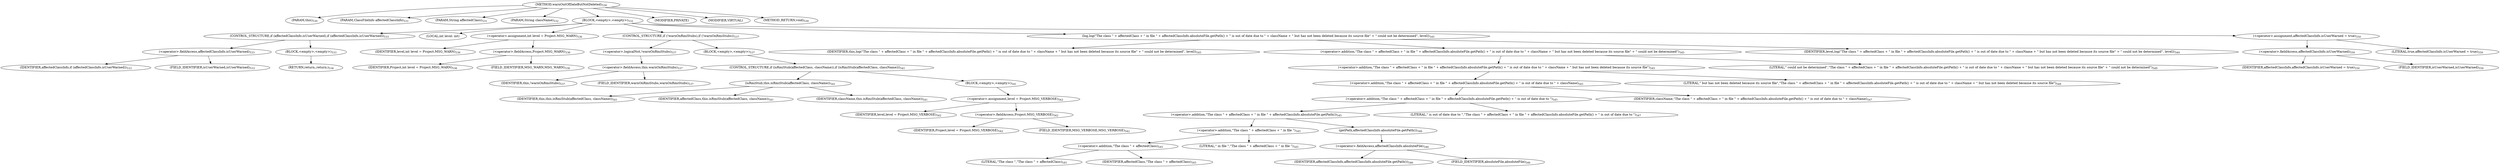 digraph "warnOutOfDateButNotDeleted" {  
"1318" [label = <(METHOD,warnOutOfDateButNotDeleted)<SUB>530</SUB>> ]
"72" [label = <(PARAM,this)<SUB>530</SUB>> ]
"1319" [label = <(PARAM,ClassFileInfo affectedClassInfo)<SUB>531</SUB>> ]
"1320" [label = <(PARAM,String affectedClass)<SUB>531</SUB>> ]
"1321" [label = <(PARAM,String className)<SUB>532</SUB>> ]
"1322" [label = <(BLOCK,&lt;empty&gt;,&lt;empty&gt;)<SUB>532</SUB>> ]
"1323" [label = <(CONTROL_STRUCTURE,if (affectedClassInfo.isUserWarned),if (affectedClassInfo.isUserWarned))<SUB>533</SUB>> ]
"1324" [label = <(&lt;operator&gt;.fieldAccess,affectedClassInfo.isUserWarned)<SUB>533</SUB>> ]
"1325" [label = <(IDENTIFIER,affectedClassInfo,if (affectedClassInfo.isUserWarned))<SUB>533</SUB>> ]
"1326" [label = <(FIELD_IDENTIFIER,isUserWarned,isUserWarned)<SUB>533</SUB>> ]
"1327" [label = <(BLOCK,&lt;empty&gt;,&lt;empty&gt;)<SUB>533</SUB>> ]
"1328" [label = <(RETURN,return;,return;)<SUB>534</SUB>> ]
"1329" [label = <(LOCAL,int level: int)> ]
"1330" [label = <(&lt;operator&gt;.assignment,int level = Project.MSG_WARN)<SUB>536</SUB>> ]
"1331" [label = <(IDENTIFIER,level,int level = Project.MSG_WARN)<SUB>536</SUB>> ]
"1332" [label = <(&lt;operator&gt;.fieldAccess,Project.MSG_WARN)<SUB>536</SUB>> ]
"1333" [label = <(IDENTIFIER,Project,int level = Project.MSG_WARN)<SUB>536</SUB>> ]
"1334" [label = <(FIELD_IDENTIFIER,MSG_WARN,MSG_WARN)<SUB>536</SUB>> ]
"1335" [label = <(CONTROL_STRUCTURE,if (!warnOnRmiStubs),if (!warnOnRmiStubs))<SUB>537</SUB>> ]
"1336" [label = <(&lt;operator&gt;.logicalNot,!warnOnRmiStubs)<SUB>537</SUB>> ]
"1337" [label = <(&lt;operator&gt;.fieldAccess,this.warnOnRmiStubs)<SUB>537</SUB>> ]
"1338" [label = <(IDENTIFIER,this,!warnOnRmiStubs)<SUB>537</SUB>> ]
"1339" [label = <(FIELD_IDENTIFIER,warnOnRmiStubs,warnOnRmiStubs)<SUB>537</SUB>> ]
"1340" [label = <(BLOCK,&lt;empty&gt;,&lt;empty&gt;)<SUB>537</SUB>> ]
"1341" [label = <(CONTROL_STRUCTURE,if (isRmiStub(affectedClass, className)),if (isRmiStub(affectedClass, className)))<SUB>541</SUB>> ]
"1342" [label = <(isRmiStub,this.isRmiStub(affectedClass, className))<SUB>541</SUB>> ]
"71" [label = <(IDENTIFIER,this,this.isRmiStub(affectedClass, className))<SUB>541</SUB>> ]
"1343" [label = <(IDENTIFIER,affectedClass,this.isRmiStub(affectedClass, className))<SUB>541</SUB>> ]
"1344" [label = <(IDENTIFIER,className,this.isRmiStub(affectedClass, className))<SUB>541</SUB>> ]
"1345" [label = <(BLOCK,&lt;empty&gt;,&lt;empty&gt;)<SUB>541</SUB>> ]
"1346" [label = <(&lt;operator&gt;.assignment,level = Project.MSG_VERBOSE)<SUB>542</SUB>> ]
"1347" [label = <(IDENTIFIER,level,level = Project.MSG_VERBOSE)<SUB>542</SUB>> ]
"1348" [label = <(&lt;operator&gt;.fieldAccess,Project.MSG_VERBOSE)<SUB>542</SUB>> ]
"1349" [label = <(IDENTIFIER,Project,level = Project.MSG_VERBOSE)<SUB>542</SUB>> ]
"1350" [label = <(FIELD_IDENTIFIER,MSG_VERBOSE,MSG_VERBOSE)<SUB>542</SUB>> ]
"1351" [label = <(log,log(&quot;The class &quot; + affectedClass + &quot; in file &quot; + affectedClassInfo.absoluteFile.getPath() + &quot; is out of date due to &quot; + className + &quot; but has not been deleted because its source file&quot; + &quot; could not be determined&quot;, level))<SUB>545</SUB>> ]
"73" [label = <(IDENTIFIER,this,log(&quot;The class &quot; + affectedClass + &quot; in file &quot; + affectedClassInfo.absoluteFile.getPath() + &quot; is out of date due to &quot; + className + &quot; but has not been deleted because its source file&quot; + &quot; could not be determined&quot;, level))<SUB>545</SUB>> ]
"1352" [label = <(&lt;operator&gt;.addition,&quot;The class &quot; + affectedClass + &quot; in file &quot; + affectedClassInfo.absoluteFile.getPath() + &quot; is out of date due to &quot; + className + &quot; but has not been deleted because its source file&quot; + &quot; could not be determined&quot;)<SUB>545</SUB>> ]
"1353" [label = <(&lt;operator&gt;.addition,&quot;The class &quot; + affectedClass + &quot; in file &quot; + affectedClassInfo.absoluteFile.getPath() + &quot; is out of date due to &quot; + className + &quot; but has not been deleted because its source file&quot;)<SUB>545</SUB>> ]
"1354" [label = <(&lt;operator&gt;.addition,&quot;The class &quot; + affectedClass + &quot; in file &quot; + affectedClassInfo.absoluteFile.getPath() + &quot; is out of date due to &quot; + className)<SUB>545</SUB>> ]
"1355" [label = <(&lt;operator&gt;.addition,&quot;The class &quot; + affectedClass + &quot; in file &quot; + affectedClassInfo.absoluteFile.getPath() + &quot; is out of date due to &quot;)<SUB>545</SUB>> ]
"1356" [label = <(&lt;operator&gt;.addition,&quot;The class &quot; + affectedClass + &quot; in file &quot; + affectedClassInfo.absoluteFile.getPath())<SUB>545</SUB>> ]
"1357" [label = <(&lt;operator&gt;.addition,&quot;The class &quot; + affectedClass + &quot; in file &quot;)<SUB>545</SUB>> ]
"1358" [label = <(&lt;operator&gt;.addition,&quot;The class &quot; + affectedClass)<SUB>545</SUB>> ]
"1359" [label = <(LITERAL,&quot;The class &quot;,&quot;The class &quot; + affectedClass)<SUB>545</SUB>> ]
"1360" [label = <(IDENTIFIER,affectedClass,&quot;The class &quot; + affectedClass)<SUB>545</SUB>> ]
"1361" [label = <(LITERAL,&quot; in file &quot;,&quot;The class &quot; + affectedClass + &quot; in file &quot;)<SUB>545</SUB>> ]
"1362" [label = <(getPath,affectedClassInfo.absoluteFile.getPath())<SUB>546</SUB>> ]
"1363" [label = <(&lt;operator&gt;.fieldAccess,affectedClassInfo.absoluteFile)<SUB>546</SUB>> ]
"1364" [label = <(IDENTIFIER,affectedClassInfo,affectedClassInfo.absoluteFile.getPath())<SUB>546</SUB>> ]
"1365" [label = <(FIELD_IDENTIFIER,absoluteFile,absoluteFile)<SUB>546</SUB>> ]
"1366" [label = <(LITERAL,&quot; is out of date due to &quot;,&quot;The class &quot; + affectedClass + &quot; in file &quot; + affectedClassInfo.absoluteFile.getPath() + &quot; is out of date due to &quot;)<SUB>547</SUB>> ]
"1367" [label = <(IDENTIFIER,className,&quot;The class &quot; + affectedClass + &quot; in file &quot; + affectedClassInfo.absoluteFile.getPath() + &quot; is out of date due to &quot; + className)<SUB>547</SUB>> ]
"1368" [label = <(LITERAL,&quot; but has not been deleted because its source file&quot;,&quot;The class &quot; + affectedClass + &quot; in file &quot; + affectedClassInfo.absoluteFile.getPath() + &quot; is out of date due to &quot; + className + &quot; but has not been deleted because its source file&quot;)<SUB>548</SUB>> ]
"1369" [label = <(LITERAL,&quot; could not be determined&quot;,&quot;The class &quot; + affectedClass + &quot; in file &quot; + affectedClassInfo.absoluteFile.getPath() + &quot; is out of date due to &quot; + className + &quot; but has not been deleted because its source file&quot; + &quot; could not be determined&quot;)<SUB>549</SUB>> ]
"1370" [label = <(IDENTIFIER,level,log(&quot;The class &quot; + affectedClass + &quot; in file &quot; + affectedClassInfo.absoluteFile.getPath() + &quot; is out of date due to &quot; + className + &quot; but has not been deleted because its source file&quot; + &quot; could not be determined&quot;, level))<SUB>549</SUB>> ]
"1371" [label = <(&lt;operator&gt;.assignment,affectedClassInfo.isUserWarned = true)<SUB>550</SUB>> ]
"1372" [label = <(&lt;operator&gt;.fieldAccess,affectedClassInfo.isUserWarned)<SUB>550</SUB>> ]
"1373" [label = <(IDENTIFIER,affectedClassInfo,affectedClassInfo.isUserWarned = true)<SUB>550</SUB>> ]
"1374" [label = <(FIELD_IDENTIFIER,isUserWarned,isUserWarned)<SUB>550</SUB>> ]
"1375" [label = <(LITERAL,true,affectedClassInfo.isUserWarned = true)<SUB>550</SUB>> ]
"1376" [label = <(MODIFIER,PRIVATE)> ]
"1377" [label = <(MODIFIER,VIRTUAL)> ]
"1378" [label = <(METHOD_RETURN,void)<SUB>530</SUB>> ]
  "1318" -> "72" 
  "1318" -> "1319" 
  "1318" -> "1320" 
  "1318" -> "1321" 
  "1318" -> "1322" 
  "1318" -> "1376" 
  "1318" -> "1377" 
  "1318" -> "1378" 
  "1322" -> "1323" 
  "1322" -> "1329" 
  "1322" -> "1330" 
  "1322" -> "1335" 
  "1322" -> "1351" 
  "1322" -> "1371" 
  "1323" -> "1324" 
  "1323" -> "1327" 
  "1324" -> "1325" 
  "1324" -> "1326" 
  "1327" -> "1328" 
  "1330" -> "1331" 
  "1330" -> "1332" 
  "1332" -> "1333" 
  "1332" -> "1334" 
  "1335" -> "1336" 
  "1335" -> "1340" 
  "1336" -> "1337" 
  "1337" -> "1338" 
  "1337" -> "1339" 
  "1340" -> "1341" 
  "1341" -> "1342" 
  "1341" -> "1345" 
  "1342" -> "71" 
  "1342" -> "1343" 
  "1342" -> "1344" 
  "1345" -> "1346" 
  "1346" -> "1347" 
  "1346" -> "1348" 
  "1348" -> "1349" 
  "1348" -> "1350" 
  "1351" -> "73" 
  "1351" -> "1352" 
  "1351" -> "1370" 
  "1352" -> "1353" 
  "1352" -> "1369" 
  "1353" -> "1354" 
  "1353" -> "1368" 
  "1354" -> "1355" 
  "1354" -> "1367" 
  "1355" -> "1356" 
  "1355" -> "1366" 
  "1356" -> "1357" 
  "1356" -> "1362" 
  "1357" -> "1358" 
  "1357" -> "1361" 
  "1358" -> "1359" 
  "1358" -> "1360" 
  "1362" -> "1363" 
  "1363" -> "1364" 
  "1363" -> "1365" 
  "1371" -> "1372" 
  "1371" -> "1375" 
  "1372" -> "1373" 
  "1372" -> "1374" 
}
